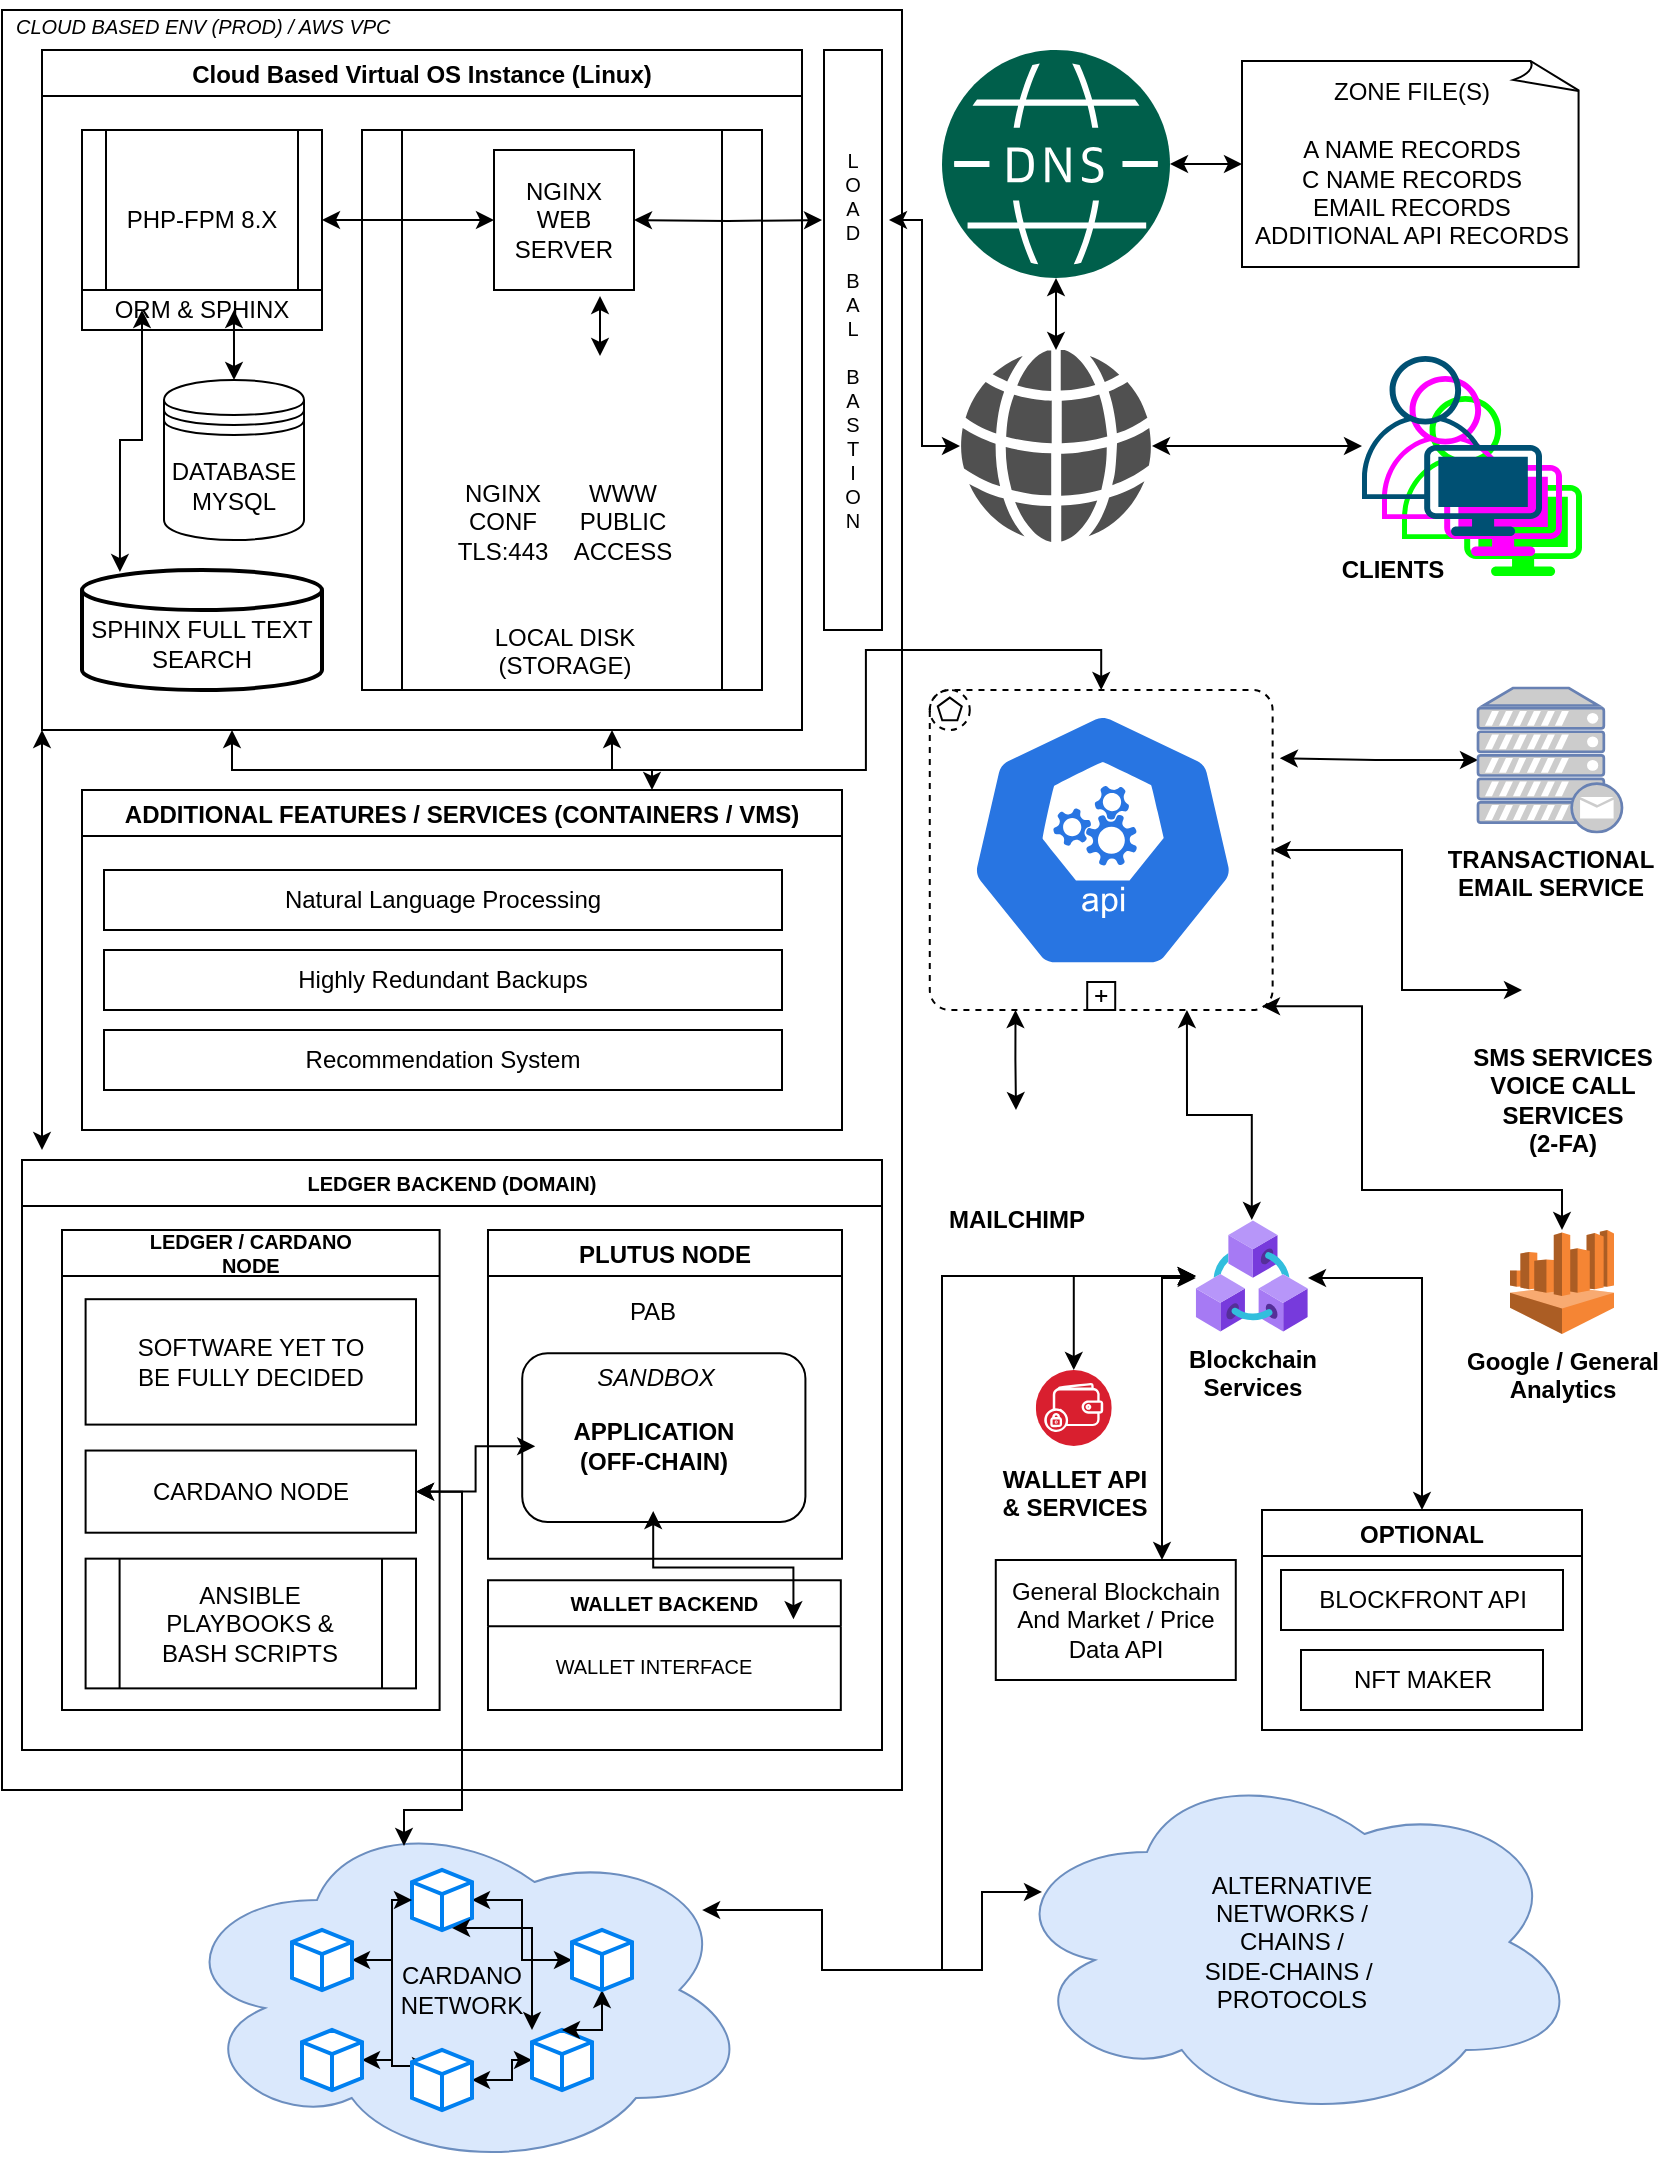 <mxfile version="15.5.5" type="device"><diagram id="aBVeFDLRQZVTMXUQ8Mub" name="Page-1"><mxGraphModel dx="1298" dy="833" grid="1" gridSize="10" guides="1" tooltips="1" connect="1" arrows="1" fold="1" page="1" pageScale="1" pageWidth="850" pageHeight="1100" math="0" shadow="0"><root><mxCell id="0"/><mxCell id="1" parent="0"/><mxCell id="tm4F2cGK1GVdob_vx5aZ-35" value="" style="rounded=0;whiteSpace=wrap;html=1;fontSize=10;" vertex="1" parent="1"><mxGeometry x="10" y="10" width="450" height="890" as="geometry"/></mxCell><mxCell id="gkZUF18uXBx8tQOwayW1-42" style="edgeStyle=orthogonalEdgeStyle;rounded=0;orthogonalLoop=1;jettySize=auto;html=1;exitX=0.25;exitY=1;exitDx=0;exitDy=0;exitPerimeter=0;entryX=0.5;entryY=0;entryDx=0;entryDy=0;fontColor=#000000;startArrow=classic;startFill=1;" parent="1" source="gkZUF18uXBx8tQOwayW1-22" target="gkZUF18uXBx8tQOwayW1-30" edge="1"><mxGeometry relative="1" as="geometry"/></mxCell><mxCell id="gkZUF18uXBx8tQOwayW1-60" style="edgeStyle=orthogonalEdgeStyle;rounded=0;orthogonalLoop=1;jettySize=auto;html=1;entryX=0;entryY=0.5;entryDx=0;entryDy=0;fontColor=#000000;startArrow=classic;startFill=1;" parent="1" source="gkZUF18uXBx8tQOwayW1-22" target="gkZUF18uXBx8tQOwayW1-59" edge="1"><mxGeometry relative="1" as="geometry"><Array as="points"><mxPoint x="710" y="430"/><mxPoint x="710" y="500"/></Array></mxGeometry></mxCell><mxCell id="gkZUF18uXBx8tQOwayW1-22" value="" style="points=[[0.25,0,0],[0.5,0,0],[0.75,0,0],[1,0.25,0],[1,0.5,0],[1,0.75,0],[0.75,1,0],[0.5,1,0],[0.25,1,0],[0,0.75,0],[0,0.5,0],[0,0.25,0]];shape=mxgraph.bpmn.task;whiteSpace=wrap;rectStyle=rounded;size=10;taskMarker=abstract;bpmnShapeType=subprocess;isLoopSub=1;outline=eventNonint;symbol=multiple;labelBackgroundColor=none;labelBorderColor=none;fontColor=#000000;strokeWidth=1;" parent="1" vertex="1"><mxGeometry x="473.89" y="350" width="171.43" height="160" as="geometry"/></mxCell><mxCell id="gkZUF18uXBx8tQOwayW1-20" style="edgeStyle=orthogonalEdgeStyle;rounded=0;orthogonalLoop=1;jettySize=auto;html=1;exitX=0.25;exitY=1;exitDx=0;exitDy=0;entryX=0.75;entryY=0;entryDx=0;entryDy=0;fontColor=#000000;startArrow=classic;startFill=1;" parent="1" source="gkZUF18uXBx8tQOwayW1-1" target="gkZUF18uXBx8tQOwayW1-16" edge="1"><mxGeometry relative="1" as="geometry"/></mxCell><mxCell id="gkZUF18uXBx8tQOwayW1-23" style="edgeStyle=orthogonalEdgeStyle;rounded=0;orthogonalLoop=1;jettySize=auto;html=1;exitX=0.75;exitY=1;exitDx=0;exitDy=0;entryX=0.5;entryY=0;entryDx=0;entryDy=0;entryPerimeter=0;fontColor=#000000;startArrow=classic;startFill=1;" parent="1" source="gkZUF18uXBx8tQOwayW1-1" target="gkZUF18uXBx8tQOwayW1-22" edge="1"><mxGeometry relative="1" as="geometry"/></mxCell><mxCell id="gkZUF18uXBx8tQOwayW1-40" style="edgeStyle=orthogonalEdgeStyle;rounded=0;orthogonalLoop=1;jettySize=auto;html=1;exitX=0;exitY=1;exitDx=0;exitDy=0;fontColor=#000000;startArrow=classic;startFill=1;" parent="1" source="gkZUF18uXBx8tQOwayW1-1" edge="1"><mxGeometry relative="1" as="geometry"><mxPoint x="30" y="580" as="targetPoint"/><Array as="points"/></mxGeometry></mxCell><mxCell id="gkZUF18uXBx8tQOwayW1-1" value="Cloud Based Virtual OS Instance (Linux)" style="swimlane;" parent="1" vertex="1"><mxGeometry x="30" y="30" width="380" height="340" as="geometry"/></mxCell><mxCell id="gkZUF18uXBx8tQOwayW1-3" value="PHP-FPM 8.X" style="shape=process;whiteSpace=wrap;html=1;backgroundOutline=1;" parent="gkZUF18uXBx8tQOwayW1-1" vertex="1"><mxGeometry x="20" y="40" width="120" height="90" as="geometry"/></mxCell><mxCell id="gkZUF18uXBx8tQOwayW1-7" value="" style="shape=process;whiteSpace=wrap;html=1;backgroundOutline=1;labelBackgroundColor=none;labelBorderColor=none;fontColor=#FFFFFF;strokeWidth=1;" parent="gkZUF18uXBx8tQOwayW1-1" vertex="1"><mxGeometry x="160" y="40" width="200" height="280" as="geometry"/></mxCell><mxCell id="gkZUF18uXBx8tQOwayW1-10" style="edgeStyle=orthogonalEdgeStyle;rounded=0;orthogonalLoop=1;jettySize=auto;html=1;exitX=0.75;exitY=1;exitDx=0;exitDy=0;fontColor=#000000;startArrow=classic;startFill=1;" parent="gkZUF18uXBx8tQOwayW1-1" edge="1"><mxGeometry relative="1" as="geometry"><mxPoint x="279" y="123" as="sourcePoint"/><mxPoint x="279" y="153" as="targetPoint"/><Array as="points"><mxPoint x="279" y="153"/></Array></mxGeometry></mxCell><mxCell id="gkZUF18uXBx8tQOwayW1-11" style="edgeStyle=orthogonalEdgeStyle;rounded=0;orthogonalLoop=1;jettySize=auto;html=1;exitX=0;exitY=0.5;exitDx=0;exitDy=0;entryX=1;entryY=0.5;entryDx=0;entryDy=0;fontColor=#000000;startArrow=classic;startFill=1;" parent="gkZUF18uXBx8tQOwayW1-1" source="gkZUF18uXBx8tQOwayW1-2" target="gkZUF18uXBx8tQOwayW1-3" edge="1"><mxGeometry relative="1" as="geometry"/></mxCell><mxCell id="gkZUF18uXBx8tQOwayW1-2" value="NGINX&lt;br&gt;WEB&lt;br&gt;SERVER" style="whiteSpace=wrap;html=1;aspect=fixed;" parent="gkZUF18uXBx8tQOwayW1-1" vertex="1"><mxGeometry x="226" y="50" width="70" height="70" as="geometry"/></mxCell><mxCell id="gkZUF18uXBx8tQOwayW1-15" value="ORM &amp;amp; SPHINX" style="rounded=0;whiteSpace=wrap;html=1;labelBackgroundColor=none;labelBorderColor=none;fontColor=#000000;strokeWidth=1;" parent="gkZUF18uXBx8tQOwayW1-1" vertex="1"><mxGeometry x="20" y="120" width="120" height="20" as="geometry"/></mxCell><mxCell id="gkZUF18uXBx8tQOwayW1-12" style="edgeStyle=orthogonalEdgeStyle;rounded=0;orthogonalLoop=1;jettySize=auto;html=1;exitX=0.633;exitY=1;exitDx=0;exitDy=0;fontColor=#000000;startArrow=classic;startFill=1;exitPerimeter=0;" parent="gkZUF18uXBx8tQOwayW1-1" source="gkZUF18uXBx8tQOwayW1-3" target="gkZUF18uXBx8tQOwayW1-8" edge="1"><mxGeometry relative="1" as="geometry"><Array as="points"/></mxGeometry></mxCell><mxCell id="gkZUF18uXBx8tQOwayW1-13" style="edgeStyle=orthogonalEdgeStyle;rounded=0;orthogonalLoop=1;jettySize=auto;html=1;exitX=0.25;exitY=1;exitDx=0;exitDy=0;entryX=0.158;entryY=0.017;entryDx=0;entryDy=0;entryPerimeter=0;fontColor=#000000;startArrow=classic;startFill=1;" parent="gkZUF18uXBx8tQOwayW1-1" source="gkZUF18uXBx8tQOwayW1-3" target="gkZUF18uXBx8tQOwayW1-9" edge="1"><mxGeometry relative="1" as="geometry"/></mxCell><mxCell id="gkZUF18uXBx8tQOwayW1-4" value="LOCAL DISK&lt;br&gt;(STORAGE)" style="shape=image;html=1;verticalAlign=top;verticalLabelPosition=bottom;labelBackgroundColor=#ffffff;imageAspect=0;aspect=fixed;image=https://cdn2.iconfinder.com/data/icons/essential-web-3/50/folder-storage-organize-file-office-128.png;strokeWidth=1;" parent="gkZUF18uXBx8tQOwayW1-1" vertex="1"><mxGeometry x="186" y="130" width="150" height="150" as="geometry"/></mxCell><mxCell id="gkZUF18uXBx8tQOwayW1-5" value="NGINX&lt;br&gt;CONF&lt;br&gt;TLS:443" style="shape=image;html=1;verticalAlign=top;verticalLabelPosition=bottom;labelBackgroundColor=#ffffff;imageAspect=0;aspect=fixed;image=https://cdn1.iconfinder.com/data/icons/hawcons/32/699032-icon-44-note-text-128.png;strokeWidth=1;" parent="gkZUF18uXBx8tQOwayW1-1" vertex="1"><mxGeometry x="206" y="160" width="47.5" height="47.5" as="geometry"/></mxCell><mxCell id="gkZUF18uXBx8tQOwayW1-6" value="&lt;span&gt;WWW&lt;br&gt;PUBLIC&lt;br&gt;ACCESS&lt;br&gt;&lt;/span&gt;" style="shape=image;html=1;verticalAlign=top;verticalLabelPosition=bottom;labelBackgroundColor=none;imageAspect=0;aspect=fixed;image=https://cdn1.iconfinder.com/data/icons/hawcons/32/698952-icon-108-folder-bookmark-128.png;strokeWidth=1;labelBorderColor=none;imageBorder=none;imageBackground=none;" parent="gkZUF18uXBx8tQOwayW1-1" vertex="1"><mxGeometry x="266" y="160" width="48" height="48" as="geometry"/></mxCell><mxCell id="gkZUF18uXBx8tQOwayW1-8" value="&lt;font color=&quot;#000000&quot;&gt;DATABASE&lt;br&gt;MYSQL&lt;br&gt;&lt;/font&gt;" style="shape=datastore;whiteSpace=wrap;html=1;labelBackgroundColor=none;labelBorderColor=none;fontColor=#FFFFFF;strokeWidth=1;" parent="gkZUF18uXBx8tQOwayW1-1" vertex="1"><mxGeometry x="61" y="165" width="70" height="80" as="geometry"/></mxCell><mxCell id="gkZUF18uXBx8tQOwayW1-9" value="&lt;br&gt;SPHINX FULL TEXT&lt;br&gt;SEARCH" style="strokeWidth=2;html=1;shape=mxgraph.flowchart.database;whiteSpace=wrap;labelBackgroundColor=none;labelBorderColor=none;fontColor=#000000;" parent="gkZUF18uXBx8tQOwayW1-1" vertex="1"><mxGeometry x="20" y="260" width="120" height="60" as="geometry"/></mxCell><mxCell id="gkZUF18uXBx8tQOwayW1-48" style="edgeStyle=orthogonalEdgeStyle;rounded=0;orthogonalLoop=1;jettySize=auto;html=1;entryX=1;entryY=0.5;entryDx=0;entryDy=0;fontColor=#000000;startArrow=classic;startFill=1;" parent="gkZUF18uXBx8tQOwayW1-1" target="gkZUF18uXBx8tQOwayW1-2" edge="1"><mxGeometry relative="1" as="geometry"><mxPoint x="390" y="85" as="sourcePoint"/></mxGeometry></mxCell><mxCell id="gkZUF18uXBx8tQOwayW1-16" value="ADDITIONAL FEATURES / SERVICES (CONTAINERS / VMS)" style="swimlane;labelBackgroundColor=none;labelBorderColor=none;fontColor=#000000;strokeWidth=1;" parent="1" vertex="1"><mxGeometry x="50" y="400" width="380" height="170" as="geometry"/></mxCell><mxCell id="tm4F2cGK1GVdob_vx5aZ-30" value="" style="group" vertex="1" connectable="0" parent="gkZUF18uXBx8tQOwayW1-16"><mxGeometry x="11" y="40" width="339" height="110" as="geometry"/></mxCell><mxCell id="gkZUF18uXBx8tQOwayW1-17" value="Natural Language Processing" style="rounded=0;whiteSpace=wrap;html=1;labelBackgroundColor=none;labelBorderColor=none;fontColor=#000000;strokeWidth=1;" parent="tm4F2cGK1GVdob_vx5aZ-30" vertex="1"><mxGeometry width="339" height="30" as="geometry"/></mxCell><mxCell id="gkZUF18uXBx8tQOwayW1-18" value="Highly Redundant Backups" style="rounded=0;whiteSpace=wrap;html=1;labelBackgroundColor=none;labelBorderColor=none;fontColor=#000000;strokeWidth=1;" parent="tm4F2cGK1GVdob_vx5aZ-30" vertex="1"><mxGeometry y="40" width="339" height="30" as="geometry"/></mxCell><mxCell id="gkZUF18uXBx8tQOwayW1-19" value="Recommendation System" style="rounded=0;whiteSpace=wrap;html=1;labelBackgroundColor=none;labelBorderColor=none;fontColor=#000000;strokeWidth=1;" parent="tm4F2cGK1GVdob_vx5aZ-30" vertex="1"><mxGeometry y="80" width="339" height="30" as="geometry"/></mxCell><mxCell id="gkZUF18uXBx8tQOwayW1-21" value="" style="sketch=0;html=1;dashed=0;whitespace=wrap;fillColor=#2875E2;strokeColor=#ffffff;points=[[0.005,0.63,0],[0.1,0.2,0],[0.9,0.2,0],[0.5,0,0],[0.995,0.63,0],[0.72,0.99,0],[0.5,1,0],[0.28,0.99,0]];shape=mxgraph.kubernetes.icon;prIcon=api;labelBackgroundColor=none;labelBorderColor=none;fontColor=#000000;" parent="1" vertex="1"><mxGeometry x="485" y="360" width="150.89" height="130" as="geometry"/></mxCell><mxCell id="gkZUF18uXBx8tQOwayW1-24" value="" style="sketch=0;pointerEvents=1;shadow=0;dashed=0;html=1;strokeColor=none;fillColor=#005F4B;labelPosition=center;verticalLabelPosition=bottom;verticalAlign=top;align=center;outlineConnect=0;shape=mxgraph.veeam2.dns;labelBackgroundColor=none;labelBorderColor=none;fontColor=#000000;" parent="1" vertex="1"><mxGeometry x="480" y="30" width="114" height="114" as="geometry"/></mxCell><mxCell id="gkZUF18uXBx8tQOwayW1-44" style="edgeStyle=orthogonalEdgeStyle;rounded=0;orthogonalLoop=1;jettySize=auto;html=1;fontColor=#000000;startArrow=classic;startFill=1;" parent="1" source="gkZUF18uXBx8tQOwayW1-25" target="gkZUF18uXBx8tQOwayW1-24" edge="1"><mxGeometry relative="1" as="geometry"/></mxCell><mxCell id="gkZUF18uXBx8tQOwayW1-25" value="ZONE FILE(S)&lt;br&gt;&lt;br&gt;A NAME RECORDS&lt;br&gt;C NAME RECORDS&lt;br&gt;EMAIL RECORDS&lt;br&gt;ADDITIONAL API RECORDS" style="whiteSpace=wrap;html=1;shape=mxgraph.basic.document;labelBackgroundColor=none;labelBorderColor=none;fontColor=#000000;strokeWidth=1;" parent="1" vertex="1"><mxGeometry x="630" y="35.5" width="170" height="103" as="geometry"/></mxCell><mxCell id="gkZUF18uXBx8tQOwayW1-46" style="edgeStyle=orthogonalEdgeStyle;rounded=0;orthogonalLoop=1;jettySize=auto;html=1;fontColor=#000000;startArrow=classic;startFill=1;" parent="1" source="gkZUF18uXBx8tQOwayW1-28" target="gkZUF18uXBx8tQOwayW1-24" edge="1"><mxGeometry relative="1" as="geometry"/></mxCell><mxCell id="gkZUF18uXBx8tQOwayW1-47" style="edgeStyle=orthogonalEdgeStyle;rounded=0;orthogonalLoop=1;jettySize=auto;html=1;entryX=1.12;entryY=0.293;entryDx=0;entryDy=0;fontColor=#000000;startArrow=classic;startFill=1;entryPerimeter=0;" parent="1" source="gkZUF18uXBx8tQOwayW1-28" target="tm4F2cGK1GVdob_vx5aZ-36" edge="1"><mxGeometry relative="1" as="geometry"><Array as="points"><mxPoint x="470" y="228"/><mxPoint x="470" y="115"/></Array></mxGeometry></mxCell><mxCell id="gkZUF18uXBx8tQOwayW1-28" value="" style="sketch=0;pointerEvents=1;shadow=0;dashed=0;html=1;strokeColor=none;fillColor=#505050;labelPosition=center;verticalLabelPosition=bottom;verticalAlign=top;outlineConnect=0;align=center;shape=mxgraph.office.concepts.globe_internet;labelBackgroundColor=none;labelBorderColor=none;fontColor=#000000;" parent="1" vertex="1"><mxGeometry x="489" y="180" width="96" height="96" as="geometry"/></mxCell><mxCell id="gkZUF18uXBx8tQOwayW1-36" style="edgeStyle=orthogonalEdgeStyle;rounded=0;orthogonalLoop=1;jettySize=auto;html=1;entryX=0.5;entryY=0;entryDx=0;entryDy=0;fontColor=#000000;startArrow=classic;startFill=1;exitX=1.002;exitY=0.518;exitDx=0;exitDy=0;exitPerimeter=0;" parent="1" source="gkZUF18uXBx8tQOwayW1-29" target="gkZUF18uXBx8tQOwayW1-33" edge="1"><mxGeometry relative="1" as="geometry"><Array as="points"><mxPoint x="670" y="644"/><mxPoint x="720" y="644"/></Array></mxGeometry></mxCell><mxCell id="gkZUF18uXBx8tQOwayW1-41" style="edgeStyle=orthogonalEdgeStyle;rounded=0;orthogonalLoop=1;jettySize=auto;html=1;entryX=0.75;entryY=1;entryDx=0;entryDy=0;entryPerimeter=0;fontColor=#000000;startArrow=classic;startFill=1;" parent="1" source="gkZUF18uXBx8tQOwayW1-29" target="gkZUF18uXBx8tQOwayW1-22" edge="1"><mxGeometry relative="1" as="geometry"/></mxCell><mxCell id="tm4F2cGK1GVdob_vx5aZ-19" style="edgeStyle=orthogonalEdgeStyle;rounded=0;orthogonalLoop=1;jettySize=auto;html=1;startArrow=classic;startFill=1;" edge="1" parent="1" source="gkZUF18uXBx8tQOwayW1-29" target="gkZUF18uXBx8tQOwayW1-62"><mxGeometry relative="1" as="geometry"><mxPoint x="610" y="644" as="sourcePoint"/><mxPoint x="594.05" y="774.98" as="targetPoint"/><Array as="points"><mxPoint x="590" y="644"/></Array></mxGeometry></mxCell><mxCell id="tm4F2cGK1GVdob_vx5aZ-38" style="edgeStyle=orthogonalEdgeStyle;rounded=0;orthogonalLoop=1;jettySize=auto;html=1;entryX=0.914;entryY=0.278;entryDx=0;entryDy=0;entryPerimeter=0;fontSize=10;startArrow=classic;startFill=1;" edge="1" parent="1" source="gkZUF18uXBx8tQOwayW1-29" target="tm4F2cGK1GVdob_vx5aZ-1"><mxGeometry relative="1" as="geometry"><Array as="points"><mxPoint x="480" y="643"/><mxPoint x="480" y="990"/><mxPoint x="420" y="990"/><mxPoint x="420" y="960"/></Array></mxGeometry></mxCell><mxCell id="tm4F2cGK1GVdob_vx5aZ-40" style="edgeStyle=orthogonalEdgeStyle;rounded=0;orthogonalLoop=1;jettySize=auto;html=1;entryX=0.069;entryY=0.361;entryDx=0;entryDy=0;entryPerimeter=0;fontSize=10;startArrow=classic;startFill=1;" edge="1" parent="1" source="gkZUF18uXBx8tQOwayW1-29" target="tm4F2cGK1GVdob_vx5aZ-39"><mxGeometry relative="1" as="geometry"><Array as="points"><mxPoint x="480" y="643"/><mxPoint x="480" y="990"/><mxPoint x="500" y="990"/><mxPoint x="500" y="951"/></Array></mxGeometry></mxCell><mxCell id="gkZUF18uXBx8tQOwayW1-29" value="&lt;b&gt;Blockchain&lt;br&gt;Services&lt;/b&gt;" style="aspect=fixed;html=1;points=[];align=center;image;fontSize=12;image=img/lib/azure2/blockchain/Azure_Blockchain_Service.svg;labelBackgroundColor=none;labelBorderColor=none;fontColor=#000000;strokeWidth=1;" parent="1" vertex="1"><mxGeometry x="606.89" y="615" width="56" height="56" as="geometry"/></mxCell><mxCell id="gkZUF18uXBx8tQOwayW1-30" value="&lt;b&gt;MAILCHIMP&lt;/b&gt;" style="shape=image;html=1;verticalAlign=top;verticalLabelPosition=bottom;labelBackgroundColor=#ffffff;imageAspect=0;aspect=fixed;image=https://cdn0.iconfinder.com/data/icons/font-awesome-brands-vol-1/512/mailchimp-128.png;labelBorderColor=none;fontColor=#000000;strokeWidth=1;" parent="1" vertex="1"><mxGeometry x="496.75" y="560" width="40.5" height="40.5" as="geometry"/></mxCell><mxCell id="tm4F2cGK1GVdob_vx5aZ-21" style="edgeStyle=orthogonalEdgeStyle;rounded=0;orthogonalLoop=1;jettySize=auto;html=1;entryX=1.021;entryY=0.213;entryDx=0;entryDy=0;entryPerimeter=0;startArrow=classic;startFill=1;" edge="1" parent="1" source="gkZUF18uXBx8tQOwayW1-31" target="gkZUF18uXBx8tQOwayW1-22"><mxGeometry relative="1" as="geometry"/></mxCell><mxCell id="gkZUF18uXBx8tQOwayW1-31" value="&lt;font color=&quot;#000000&quot;&gt;&lt;b&gt;TRANSACTIONAL&lt;br&gt;EMAIL SERVICE&lt;/b&gt;&lt;/font&gt;" style="fontColor=#0066CC;verticalAlign=top;verticalLabelPosition=bottom;labelPosition=center;align=center;html=1;outlineConnect=0;fillColor=#CCCCCC;strokeColor=#6881B3;gradientColor=none;gradientDirection=north;strokeWidth=2;shape=mxgraph.networks.mail_server;labelBackgroundColor=none;labelBorderColor=none;" parent="1" vertex="1"><mxGeometry x="748" y="349" width="72" height="72" as="geometry"/></mxCell><mxCell id="gkZUF18uXBx8tQOwayW1-33" value="OPTIONAL" style="swimlane;labelBackgroundColor=none;labelBorderColor=none;fontColor=#000000;strokeWidth=1;" parent="1" vertex="1"><mxGeometry x="640" y="760" width="160" height="110" as="geometry"/></mxCell><mxCell id="gkZUF18uXBx8tQOwayW1-34" value="BLOCKFRONT API" style="rounded=0;whiteSpace=wrap;html=1;labelBackgroundColor=none;labelBorderColor=none;fontColor=#000000;strokeWidth=1;" parent="gkZUF18uXBx8tQOwayW1-33" vertex="1"><mxGeometry x="9.5" y="30" width="141" height="30" as="geometry"/></mxCell><mxCell id="gkZUF18uXBx8tQOwayW1-35" value="NFT MAKER" style="rounded=0;whiteSpace=wrap;html=1;labelBackgroundColor=none;labelBorderColor=none;fontColor=#000000;strokeWidth=1;" parent="gkZUF18uXBx8tQOwayW1-33" vertex="1"><mxGeometry x="19.5" y="70" width="121" height="30" as="geometry"/></mxCell><mxCell id="gkZUF18uXBx8tQOwayW1-53" value="" style="group" parent="1" vertex="1" connectable="0"><mxGeometry x="670" y="183" width="130" height="117" as="geometry"/></mxCell><mxCell id="gkZUF18uXBx8tQOwayW1-51" value="" style="points=[[0.35,0,0],[0.98,0.51,0],[1,0.71,0],[0.67,1,0],[0,0.795,0],[0,0.65,0]];verticalLabelPosition=bottom;sketch=0;html=1;verticalAlign=top;aspect=fixed;align=center;pointerEvents=1;shape=mxgraph.cisco19.user;fillColor=#00FF00;strokeColor=#d79b00;labelBackgroundColor=none;labelBorderColor=none;" parent="gkZUF18uXBx8tQOwayW1-53" vertex="1"><mxGeometry x="40" y="20" width="90" height="90" as="geometry"/></mxCell><mxCell id="gkZUF18uXBx8tQOwayW1-50" value="" style="points=[[0.35,0,0],[0.98,0.51,0],[1,0.71,0],[0.67,1,0],[0,0.795,0],[0,0.65,0]];verticalLabelPosition=bottom;sketch=0;html=1;verticalAlign=top;aspect=fixed;align=center;pointerEvents=1;shape=mxgraph.cisco19.user;fillColor=#FF00FF;strokeColor=none;labelBackgroundColor=none;labelBorderColor=none;fontColor=#000000;" parent="gkZUF18uXBx8tQOwayW1-53" vertex="1"><mxGeometry x="30" y="10" width="90" height="90" as="geometry"/></mxCell><mxCell id="gkZUF18uXBx8tQOwayW1-49" value="" style="points=[[0.35,0,0],[0.98,0.51,0],[1,0.71,0],[0.67,1,0],[0,0.795,0],[0,0.65,0]];verticalLabelPosition=bottom;sketch=0;html=1;verticalAlign=top;aspect=fixed;align=center;pointerEvents=1;shape=mxgraph.cisco19.user;fillColor=#005073;strokeColor=none;labelBackgroundColor=none;labelBorderColor=none;fontColor=#000000;" parent="gkZUF18uXBx8tQOwayW1-53" vertex="1"><mxGeometry x="20" width="90" height="90" as="geometry"/></mxCell><mxCell id="gkZUF18uXBx8tQOwayW1-52" value="&lt;b&gt;CLIENTS&lt;/b&gt;" style="text;html=1;align=center;verticalAlign=middle;resizable=0;points=[];autosize=1;strokeColor=none;fillColor=none;fontColor=#000000;" parent="gkZUF18uXBx8tQOwayW1-53" vertex="1"><mxGeometry y="97" width="70" height="20" as="geometry"/></mxCell><mxCell id="gkZUF18uXBx8tQOwayW1-54" style="edgeStyle=orthogonalEdgeStyle;rounded=0;orthogonalLoop=1;jettySize=auto;html=1;fontColor=#000000;startArrow=classic;startFill=1;" parent="1" source="gkZUF18uXBx8tQOwayW1-49" target="gkZUF18uXBx8tQOwayW1-28" edge="1"><mxGeometry relative="1" as="geometry"/></mxCell><mxCell id="gkZUF18uXBx8tQOwayW1-56" style="edgeStyle=orthogonalEdgeStyle;rounded=0;orthogonalLoop=1;jettySize=auto;html=1;entryX=0.969;entryY=0.988;entryDx=0;entryDy=0;entryPerimeter=0;fontColor=#000000;startArrow=classic;startFill=1;" parent="1" source="gkZUF18uXBx8tQOwayW1-55" target="gkZUF18uXBx8tQOwayW1-22" edge="1"><mxGeometry relative="1" as="geometry"><Array as="points"><mxPoint x="790" y="600"/><mxPoint x="690" y="600"/><mxPoint x="690" y="508"/></Array></mxGeometry></mxCell><mxCell id="gkZUF18uXBx8tQOwayW1-55" value="&lt;b&gt;Google / General&lt;br&gt;Analytics&lt;/b&gt;" style="outlineConnect=0;dashed=0;verticalLabelPosition=bottom;verticalAlign=top;align=center;html=1;shape=mxgraph.aws3.athena;fillColor=#F58534;gradientColor=none;labelBackgroundColor=none;labelBorderColor=none;fontColor=#000000;strokeWidth=1;" parent="1" vertex="1"><mxGeometry x="764" y="620" width="52" height="52" as="geometry"/></mxCell><mxCell id="gkZUF18uXBx8tQOwayW1-58" style="edgeStyle=orthogonalEdgeStyle;rounded=0;orthogonalLoop=1;jettySize=auto;html=1;exitX=0.5;exitY=0;exitDx=0;exitDy=0;fontColor=#000000;startArrow=classic;startFill=1;" parent="1" source="gkZUF18uXBx8tQOwayW1-57" target="gkZUF18uXBx8tQOwayW1-29" edge="1"><mxGeometry relative="1" as="geometry"><mxPoint x="600" y="650" as="targetPoint"/><Array as="points"><mxPoint x="546" y="643"/></Array></mxGeometry></mxCell><mxCell id="gkZUF18uXBx8tQOwayW1-57" value="&lt;font color=&quot;#000000&quot;&gt;&lt;b&gt;WALLET API&lt;br&gt;&amp;amp; SERVICES&lt;br&gt;&lt;/b&gt;&lt;/font&gt;" style="aspect=fixed;perimeter=ellipsePerimeter;html=1;align=center;shadow=0;dashed=0;fontColor=#4277BB;labelBackgroundColor=#ffffff;fontSize=12;spacingTop=3;image;image=img/lib/ibm/blockchain/wallet.svg;labelBorderColor=none;strokeWidth=1;fillColor=#00FF00;" parent="1" vertex="1"><mxGeometry x="526.89" y="690" width="38" height="38" as="geometry"/></mxCell><mxCell id="gkZUF18uXBx8tQOwayW1-59" value="&lt;b&gt;SMS SERVICES&lt;br&gt;VOICE CALL&lt;br&gt;SERVICES&lt;br&gt;(2-FA)&lt;br&gt;&lt;/b&gt;" style="shape=image;html=1;verticalAlign=top;verticalLabelPosition=bottom;labelBackgroundColor=#ffffff;imageAspect=0;aspect=fixed;image=https://cdn1.iconfinder.com/data/icons/ios-11-glyphs/30/sms-128.png;labelBorderColor=none;fontColor=#000000;strokeWidth=1;fillColor=#00FF00;" parent="1" vertex="1"><mxGeometry x="770" y="480" width="40" height="40" as="geometry"/></mxCell><mxCell id="gkZUF18uXBx8tQOwayW1-62" value="General Blockchain&lt;br&gt;And Market / Price&lt;br&gt;Data API" style="rounded=0;whiteSpace=wrap;html=1;labelBackgroundColor=none;labelBorderColor=none;strokeWidth=1;" parent="1" vertex="1"><mxGeometry x="506.89" y="785" width="120" height="60" as="geometry"/></mxCell><mxCell id="tm4F2cGK1GVdob_vx5aZ-1" value="CARDANO&lt;br&gt;NETWORK" style="ellipse;shape=cloud;whiteSpace=wrap;html=1;fillColor=#dae8fc;strokeColor=#6c8ebf;" vertex="1" parent="1"><mxGeometry x="95" y="910" width="290" height="180" as="geometry"/></mxCell><mxCell id="tm4F2cGK1GVdob_vx5aZ-13" style="edgeStyle=orthogonalEdgeStyle;rounded=0;orthogonalLoop=1;jettySize=auto;html=1;entryX=0.3;entryY=0.267;entryDx=0;entryDy=0;entryPerimeter=0;startArrow=classic;startFill=1;" edge="1" parent="1" source="tm4F2cGK1GVdob_vx5aZ-3" target="tm4F2cGK1GVdob_vx5aZ-5"><mxGeometry relative="1" as="geometry"><Array as="points"><mxPoint x="205" y="985"/><mxPoint x="205" y="1038"/></Array></mxGeometry></mxCell><mxCell id="tm4F2cGK1GVdob_vx5aZ-3" value="" style="html=1;verticalLabelPosition=bottom;align=center;labelBackgroundColor=#ffffff;verticalAlign=top;strokeWidth=2;strokeColor=#0080F0;shadow=0;dashed=0;shape=mxgraph.ios7.icons.cube;" vertex="1" parent="1"><mxGeometry x="155" y="970" width="30" height="30" as="geometry"/></mxCell><mxCell id="tm4F2cGK1GVdob_vx5aZ-9" style="edgeStyle=orthogonalEdgeStyle;rounded=0;orthogonalLoop=1;jettySize=auto;html=1;startArrow=classic;startFill=1;" edge="1" parent="1" source="tm4F2cGK1GVdob_vx5aZ-4" target="tm4F2cGK1GVdob_vx5aZ-7"><mxGeometry relative="1" as="geometry"/></mxCell><mxCell id="tm4F2cGK1GVdob_vx5aZ-4" value="" style="html=1;verticalLabelPosition=bottom;align=center;labelBackgroundColor=#ffffff;verticalAlign=top;strokeWidth=2;strokeColor=#0080F0;shadow=0;dashed=0;shape=mxgraph.ios7.icons.cube;" vertex="1" parent="1"><mxGeometry x="215" y="940" width="30" height="30" as="geometry"/></mxCell><mxCell id="tm4F2cGK1GVdob_vx5aZ-14" style="edgeStyle=orthogonalEdgeStyle;rounded=0;orthogonalLoop=1;jettySize=auto;html=1;startArrow=classic;startFill=1;" edge="1" parent="1" source="tm4F2cGK1GVdob_vx5aZ-5" target="tm4F2cGK1GVdob_vx5aZ-6"><mxGeometry relative="1" as="geometry"/></mxCell><mxCell id="tm4F2cGK1GVdob_vx5aZ-5" value="" style="html=1;verticalLabelPosition=bottom;align=center;labelBackgroundColor=#ffffff;verticalAlign=top;strokeWidth=2;strokeColor=#0080F0;shadow=0;dashed=0;shape=mxgraph.ios7.icons.cube;" vertex="1" parent="1"><mxGeometry x="215" y="1030" width="30" height="30" as="geometry"/></mxCell><mxCell id="tm4F2cGK1GVdob_vx5aZ-11" style="edgeStyle=orthogonalEdgeStyle;rounded=0;orthogonalLoop=1;jettySize=auto;html=1;entryX=0.667;entryY=0.967;entryDx=0;entryDy=0;entryPerimeter=0;startArrow=classic;startFill=1;" edge="1" parent="1" source="tm4F2cGK1GVdob_vx5aZ-6" target="tm4F2cGK1GVdob_vx5aZ-4"><mxGeometry relative="1" as="geometry"><Array as="points"><mxPoint x="275" y="969"/></Array></mxGeometry></mxCell><mxCell id="tm4F2cGK1GVdob_vx5aZ-6" value="" style="html=1;verticalLabelPosition=bottom;align=center;labelBackgroundColor=#ffffff;verticalAlign=top;strokeWidth=2;strokeColor=#0080F0;shadow=0;dashed=0;shape=mxgraph.ios7.icons.cube;" vertex="1" parent="1"><mxGeometry x="275" y="1020" width="30" height="30" as="geometry"/></mxCell><mxCell id="tm4F2cGK1GVdob_vx5aZ-10" style="edgeStyle=orthogonalEdgeStyle;rounded=0;orthogonalLoop=1;jettySize=auto;html=1;startArrow=classic;startFill=1;" edge="1" parent="1" source="tm4F2cGK1GVdob_vx5aZ-7" target="tm4F2cGK1GVdob_vx5aZ-6"><mxGeometry relative="1" as="geometry"/></mxCell><mxCell id="tm4F2cGK1GVdob_vx5aZ-7" value="" style="html=1;verticalLabelPosition=bottom;align=center;labelBackgroundColor=#ffffff;verticalAlign=top;strokeWidth=2;strokeColor=#0080F0;shadow=0;dashed=0;shape=mxgraph.ios7.icons.cube;" vertex="1" parent="1"><mxGeometry x="295" y="970" width="30" height="30" as="geometry"/></mxCell><mxCell id="tm4F2cGK1GVdob_vx5aZ-12" style="edgeStyle=orthogonalEdgeStyle;rounded=0;orthogonalLoop=1;jettySize=auto;html=1;startArrow=classic;startFill=1;" edge="1" parent="1" source="tm4F2cGK1GVdob_vx5aZ-8" target="tm4F2cGK1GVdob_vx5aZ-4"><mxGeometry relative="1" as="geometry"><Array as="points"><mxPoint x="205" y="1035"/><mxPoint x="205" y="955"/></Array></mxGeometry></mxCell><mxCell id="tm4F2cGK1GVdob_vx5aZ-8" value="" style="html=1;verticalLabelPosition=bottom;align=center;labelBackgroundColor=#ffffff;verticalAlign=top;strokeWidth=2;strokeColor=#0080F0;shadow=0;dashed=0;shape=mxgraph.ios7.icons.cube;" vertex="1" parent="1"><mxGeometry x="160" y="1020" width="30" height="30" as="geometry"/></mxCell><mxCell id="tm4F2cGK1GVdob_vx5aZ-29" value="" style="group" vertex="1" connectable="0" parent="1"><mxGeometry x="40" y="620" width="390" height="240" as="geometry"/></mxCell><mxCell id="gkZUF18uXBx8tQOwayW1-37" value="LEDGER / CARDANO&#10;NODE" style="swimlane;labelBackgroundColor=none;labelBorderColor=none;fontColor=#000000;strokeWidth=1;fontSize=10;" parent="tm4F2cGK1GVdob_vx5aZ-29" vertex="1"><mxGeometry width="188.805" height="240" as="geometry"><mxRectangle x="20" y="608" width="150" height="30" as="alternateBounds"/></mxGeometry></mxCell><mxCell id="gkZUF18uXBx8tQOwayW1-38" value="SOFTWARE YET TO&lt;br&gt;BE FULLY DECIDED" style="rounded=0;whiteSpace=wrap;html=1;labelBackgroundColor=none;labelBorderColor=none;fontColor=#000000;strokeWidth=1;" parent="gkZUF18uXBx8tQOwayW1-37" vertex="1"><mxGeometry x="11.8" y="34.595" width="165.204" height="62.703" as="geometry"/></mxCell><mxCell id="gkZUF18uXBx8tQOwayW1-39" value="CARDANO NODE" style="rounded=0;whiteSpace=wrap;html=1;labelBackgroundColor=none;labelBorderColor=none;fontColor=#000000;strokeWidth=1;" parent="gkZUF18uXBx8tQOwayW1-37" vertex="1"><mxGeometry x="11.8" y="110.27" width="165.204" height="41.081" as="geometry"/></mxCell><mxCell id="gkZUF18uXBx8tQOwayW1-61" value="ANSIBLE&lt;br&gt;PLAYBOOKS &amp;amp;&lt;br&gt;BASH SCRIPTS" style="shape=process;whiteSpace=wrap;html=1;backgroundOutline=1;labelBackgroundColor=none;labelBorderColor=none;strokeWidth=1;" parent="gkZUF18uXBx8tQOwayW1-37" vertex="1"><mxGeometry x="11.8" y="164.324" width="165.204" height="64.865" as="geometry"/></mxCell><mxCell id="tm4F2cGK1GVdob_vx5aZ-22" value="PLUTUS NODE" style="swimlane;" vertex="1" parent="tm4F2cGK1GVdob_vx5aZ-29"><mxGeometry x="212.995" width="177.005" height="164.324" as="geometry"/></mxCell><mxCell id="tm4F2cGK1GVdob_vx5aZ-23" value="PAB" style="text;html=1;strokeColor=none;fillColor=none;align=center;verticalAlign=middle;whiteSpace=wrap;rounded=0;" vertex="1" parent="tm4F2cGK1GVdob_vx5aZ-22"><mxGeometry y="24.865" width="165.204" height="32.432" as="geometry"/></mxCell><mxCell id="tm4F2cGK1GVdob_vx5aZ-15" value="" style="rounded=1;whiteSpace=wrap;html=1;" vertex="1" parent="tm4F2cGK1GVdob_vx5aZ-22"><mxGeometry x="17.11" y="61.622" width="141.604" height="84.324" as="geometry"/></mxCell><mxCell id="tm4F2cGK1GVdob_vx5aZ-16" value="SANDBOX" style="text;html=1;strokeColor=none;fillColor=none;align=center;verticalAlign=middle;whiteSpace=wrap;rounded=0;fontStyle=2" vertex="1" parent="tm4F2cGK1GVdob_vx5aZ-22"><mxGeometry x="-12.39" y="57.297" width="192.345" height="32.432" as="geometry"/></mxCell><mxCell id="tm4F2cGK1GVdob_vx5aZ-24" value="&lt;b&gt;APPLICATION&lt;br&gt;(OFF-CHAIN)&lt;br&gt;&lt;/b&gt;" style="text;html=1;strokeColor=none;fillColor=none;align=center;verticalAlign=middle;whiteSpace=wrap;rounded=0;" vertex="1" parent="tm4F2cGK1GVdob_vx5aZ-22"><mxGeometry x="23.601" y="75.676" width="118.003" height="64.865" as="geometry"/></mxCell><mxCell id="tm4F2cGK1GVdob_vx5aZ-25" value="WALLET BACKEND" style="swimlane;fontSize=10;" vertex="1" parent="tm4F2cGK1GVdob_vx5aZ-29"><mxGeometry x="212.995" y="175.135" width="176.415" height="64.865" as="geometry"/></mxCell><mxCell id="tm4F2cGK1GVdob_vx5aZ-26" value="WALLET INTERFACE" style="text;html=1;strokeColor=none;fillColor=none;align=center;verticalAlign=middle;whiteSpace=wrap;rounded=0;fontSize=10;" vertex="1" parent="tm4F2cGK1GVdob_vx5aZ-25"><mxGeometry x="1.18" y="21.622" width="164.024" height="43.243" as="geometry"/></mxCell><mxCell id="tm4F2cGK1GVdob_vx5aZ-27" style="edgeStyle=orthogonalEdgeStyle;rounded=0;orthogonalLoop=1;jettySize=auto;html=1;entryX=0.924;entryY=-0.05;entryDx=0;entryDy=0;entryPerimeter=0;fontSize=10;startArrow=classic;startFill=1;" edge="1" parent="tm4F2cGK1GVdob_vx5aZ-29" source="tm4F2cGK1GVdob_vx5aZ-24" target="tm4F2cGK1GVdob_vx5aZ-26"><mxGeometry relative="1" as="geometry"/></mxCell><mxCell id="tm4F2cGK1GVdob_vx5aZ-28" style="edgeStyle=orthogonalEdgeStyle;rounded=0;orthogonalLoop=1;jettySize=auto;html=1;entryX=1;entryY=0.5;entryDx=0;entryDy=0;fontSize=10;startArrow=classic;startFill=1;" edge="1" parent="tm4F2cGK1GVdob_vx5aZ-29" source="tm4F2cGK1GVdob_vx5aZ-24" target="gkZUF18uXBx8tQOwayW1-39"><mxGeometry relative="1" as="geometry"/></mxCell><mxCell id="tm4F2cGK1GVdob_vx5aZ-32" value="LEDGER BACKEND (DOMAIN)" style="swimlane;fontSize=10;" vertex="1" parent="1"><mxGeometry x="20" y="585" width="430" height="295" as="geometry"/></mxCell><mxCell id="tm4F2cGK1GVdob_vx5aZ-34" style="edgeStyle=orthogonalEdgeStyle;rounded=0;orthogonalLoop=1;jettySize=auto;html=1;entryX=0.4;entryY=0.1;entryDx=0;entryDy=0;entryPerimeter=0;fontSize=10;startArrow=classic;startFill=1;" edge="1" parent="1" source="gkZUF18uXBx8tQOwayW1-39" target="tm4F2cGK1GVdob_vx5aZ-1"><mxGeometry relative="1" as="geometry"><Array as="points"><mxPoint x="240" y="751"/><mxPoint x="240" y="910"/><mxPoint x="211" y="910"/></Array></mxGeometry></mxCell><mxCell id="tm4F2cGK1GVdob_vx5aZ-36" value="L&lt;br&gt;O&lt;br&gt;A&lt;br&gt;D&lt;br&gt;&lt;br&gt;B&lt;br&gt;A&lt;br&gt;L&lt;br&gt;&lt;br&gt;B&lt;br&gt;A&lt;br&gt;S&lt;br&gt;T&lt;br&gt;I&lt;br&gt;O&lt;br&gt;N" style="rounded=0;whiteSpace=wrap;html=1;fontSize=10;" vertex="1" parent="1"><mxGeometry x="421" y="30" width="29" height="290" as="geometry"/></mxCell><mxCell id="tm4F2cGK1GVdob_vx5aZ-37" value="CLOUD BASED ENV (PROD) / AWS VPC" style="text;html=1;strokeColor=none;fillColor=none;align=left;verticalAlign=middle;whiteSpace=wrap;rounded=0;fontSize=10;fontStyle=2" vertex="1" parent="1"><mxGeometry x="15" y="5.5" width="225" height="24.5" as="geometry"/></mxCell><mxCell id="tm4F2cGK1GVdob_vx5aZ-39" value="ALTERNATIVE&lt;br&gt;NETWORKS / &lt;br&gt;CHAINS / &lt;br&gt;SIDE-CHAINS /&amp;nbsp;&lt;br&gt;PROTOCOLS" style="ellipse;shape=cloud;whiteSpace=wrap;html=1;fillColor=#dae8fc;strokeColor=#6c8ebf;" vertex="1" parent="1"><mxGeometry x="510" y="886" width="290" height="180" as="geometry"/></mxCell></root></mxGraphModel></diagram></mxfile>